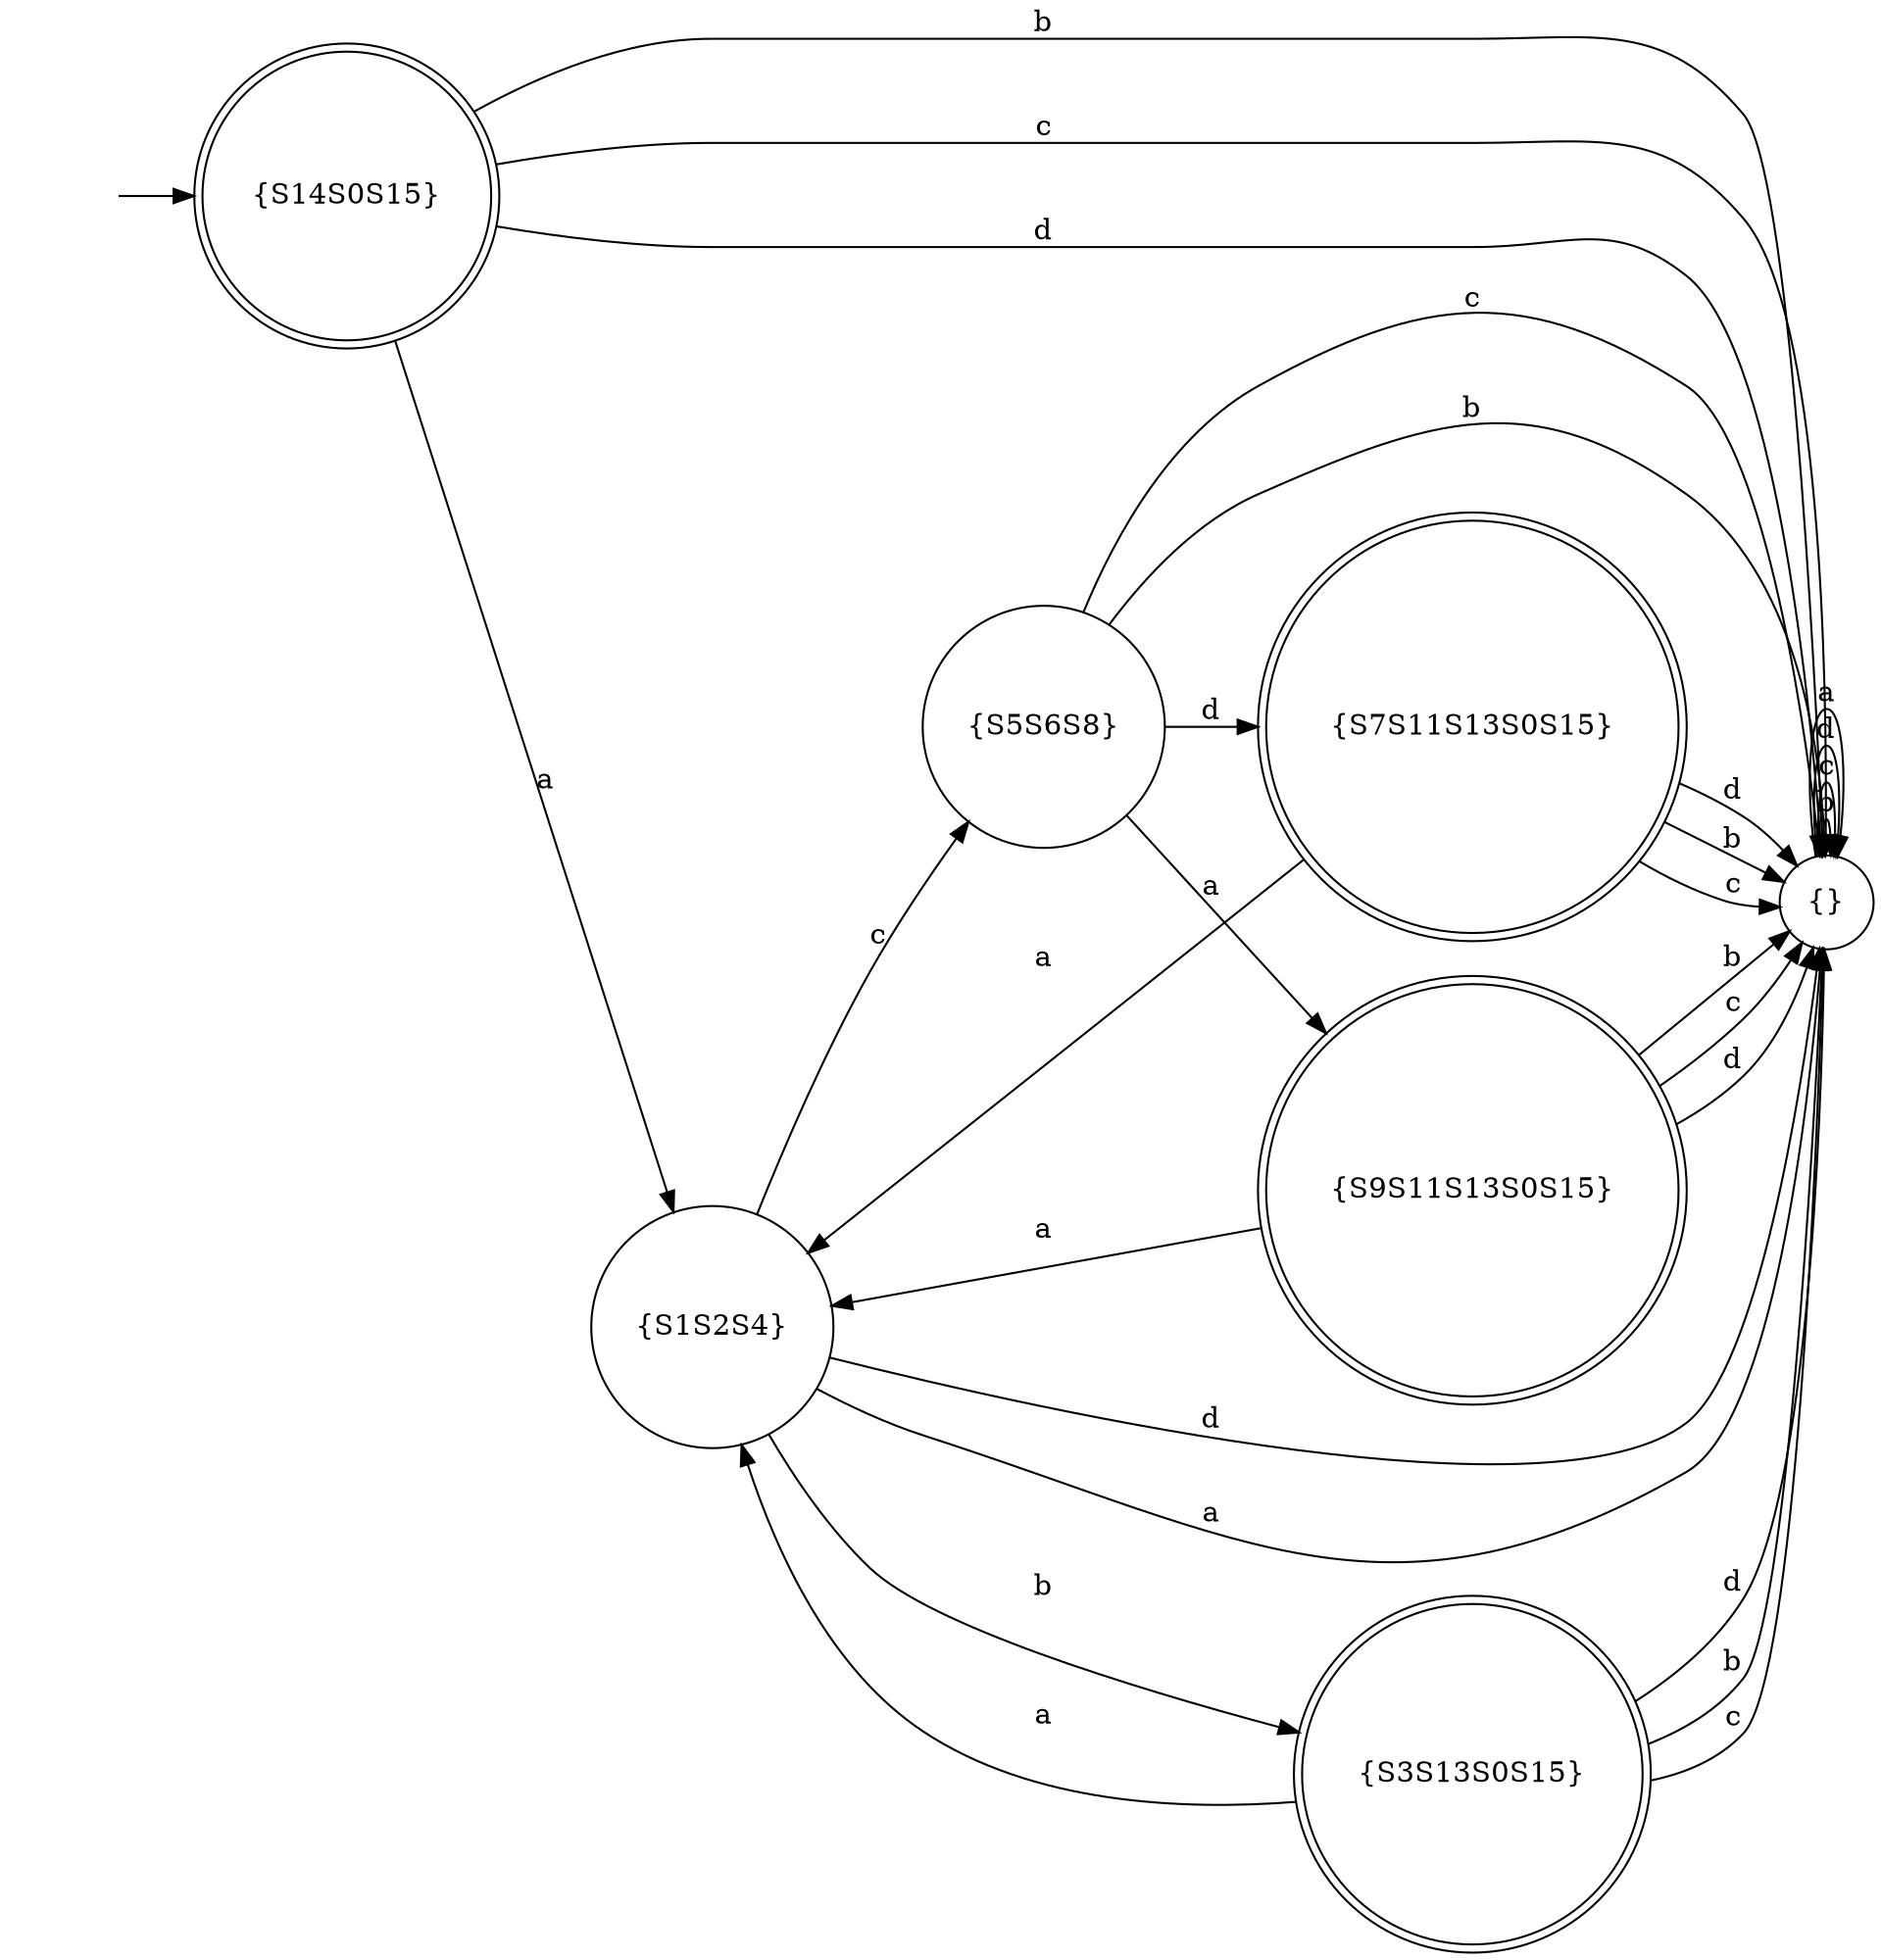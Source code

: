 digraph myAutomaton {
rankdir=LR;
" " [shape=none]
"{S14S0S15}" [shape=doublecircle]
"{}" [shape=circle]
"{S1S2S4}" [shape=circle]
"{S3S13S0S15}" [shape=doublecircle]
"{S5S6S8}" [shape=circle]
"{S7S11S13S0S15}" [shape=doublecircle]
"{S9S11S13S0S15}" [shape=doublecircle]

" " -> "{S14S0S15}""{S14S0S15}" -> "{}"[label="b"]
"{S14S0S15}" -> "{}"[label="c"]
"{S14S0S15}" -> "{}"[label="d"]
"{S14S0S15}" -> "{S1S2S4}"[label="a"]
"{}" -> "{}"[label="b"]
"{}" -> "{}"[label="c"]
"{}" -> "{}"[label="d"]
"{}" -> "{}"[label="a"]
"{S1S2S4}" -> "{S3S13S0S15}"[label="b"]
"{S1S2S4}" -> "{S5S6S8}"[label="c"]
"{S1S2S4}" -> "{}"[label="d"]
"{S1S2S4}" -> "{}"[label="a"]
"{S3S13S0S15}" -> "{}"[label="b"]
"{S3S13S0S15}" -> "{}"[label="c"]
"{S3S13S0S15}" -> "{}"[label="d"]
"{S3S13S0S15}" -> "{S1S2S4}"[label="a"]
"{S5S6S8}" -> "{}"[label="b"]
"{S5S6S8}" -> "{}"[label="c"]
"{S5S6S8}" -> "{S7S11S13S0S15}"[label="d"]
"{S5S6S8}" -> "{S9S11S13S0S15}"[label="a"]
"{S7S11S13S0S15}" -> "{}"[label="b"]
"{S7S11S13S0S15}" -> "{}"[label="c"]
"{S7S11S13S0S15}" -> "{}"[label="d"]
"{S7S11S13S0S15}" -> "{S1S2S4}"[label="a"]
"{S9S11S13S0S15}" -> "{}"[label="b"]
"{S9S11S13S0S15}" -> "{}"[label="c"]
"{S9S11S13S0S15}" -> "{}"[label="d"]
"{S9S11S13S0S15}" -> "{S1S2S4}"[label="a"]
}